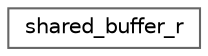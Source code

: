 digraph "Graphical Class Hierarchy"
{
 // LATEX_PDF_SIZE
  bgcolor="transparent";
  edge [fontname=Helvetica,fontsize=10,labelfontname=Helvetica,labelfontsize=10];
  node [fontname=Helvetica,fontsize=10,shape=box,height=0.2,width=0.4];
  rankdir="LR";
  Node0 [id="Node000000",label="shared_buffer_r",height=0.2,width=0.4,color="grey40", fillcolor="white", style="filled",URL="$structshared__buffer__r.html",tooltip=" "];
}
